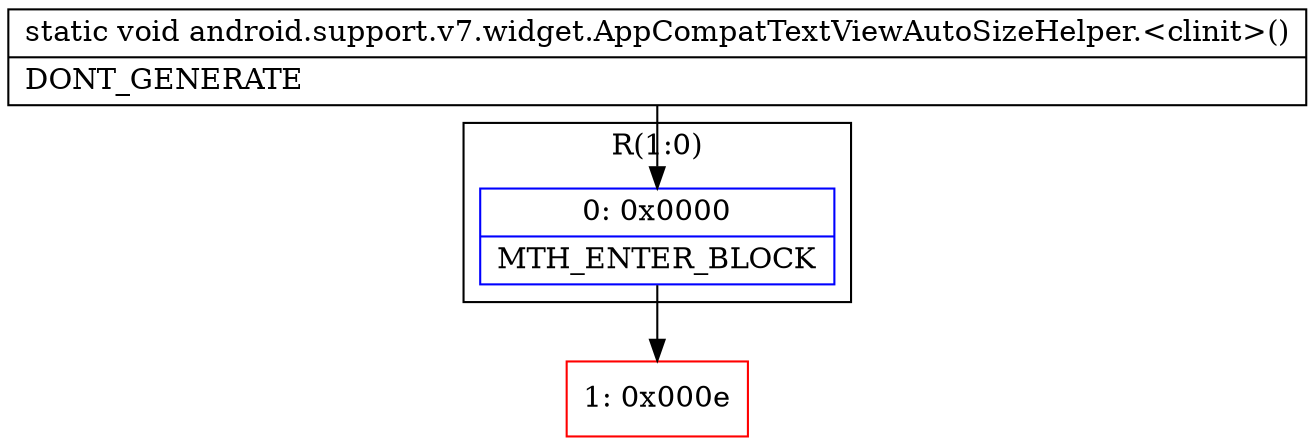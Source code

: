 digraph "CFG forandroid.support.v7.widget.AppCompatTextViewAutoSizeHelper.\<clinit\>()V" {
subgraph cluster_Region_2113941053 {
label = "R(1:0)";
node [shape=record,color=blue];
Node_0 [shape=record,label="{0\:\ 0x0000|MTH_ENTER_BLOCK\l}"];
}
Node_1 [shape=record,color=red,label="{1\:\ 0x000e}"];
MethodNode[shape=record,label="{static void android.support.v7.widget.AppCompatTextViewAutoSizeHelper.\<clinit\>()  | DONT_GENERATE\l}"];
MethodNode -> Node_0;
Node_0 -> Node_1;
}

